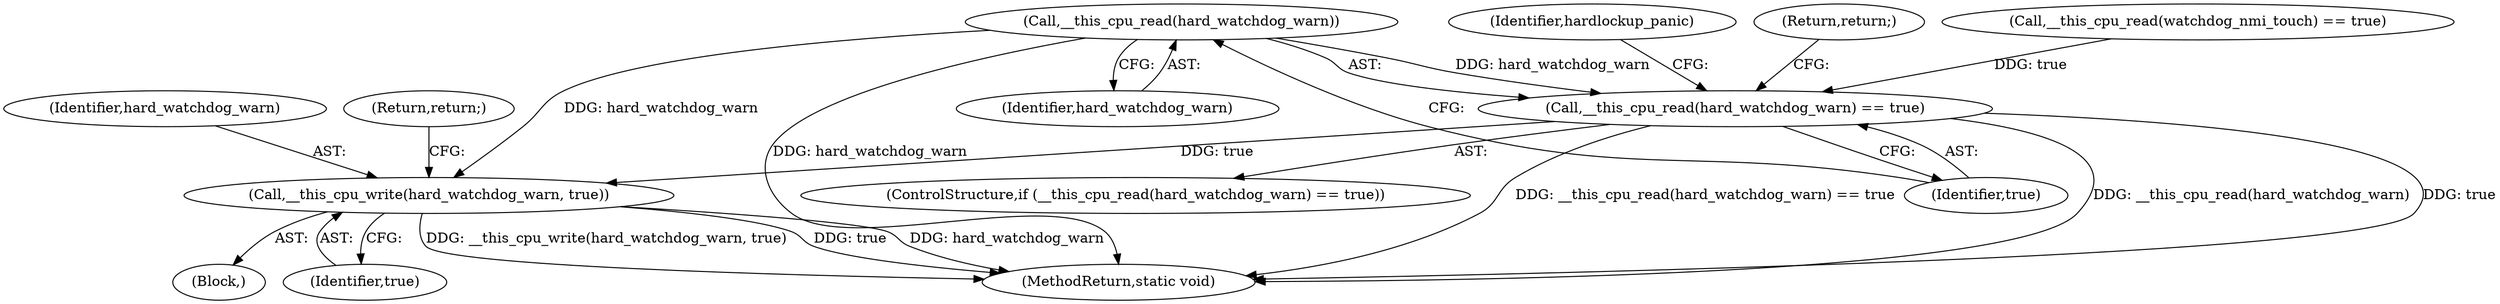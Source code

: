 digraph "0_linux_a8b0ca17b80e92faab46ee7179ba9e99ccb61233_71@API" {
"1000134" [label="(Call,__this_cpu_read(hard_watchdog_warn))"];
"1000133" [label="(Call,__this_cpu_read(hard_watchdog_warn) == true)"];
"1000148" [label="(Call,__this_cpu_write(hard_watchdog_warn, true))"];
"1000127" [label="(Block,)"];
"1000149" [label="(Identifier,hard_watchdog_warn)"];
"1000139" [label="(Identifier,hardlockup_panic)"];
"1000150" [label="(Identifier,true)"];
"1000132" [label="(ControlStructure,if (__this_cpu_read(hard_watchdog_warn) == true))"];
"1000135" [label="(Identifier,hard_watchdog_warn)"];
"1000156" [label="(MethodReturn,static void)"];
"1000137" [label="(Return,return;)"];
"1000136" [label="(Identifier,true)"];
"1000148" [label="(Call,__this_cpu_write(hard_watchdog_warn, true))"];
"1000116" [label="(Call,__this_cpu_read(watchdog_nmi_touch) == true)"];
"1000133" [label="(Call,__this_cpu_read(hard_watchdog_warn) == true)"];
"1000134" [label="(Call,__this_cpu_read(hard_watchdog_warn))"];
"1000151" [label="(Return,return;)"];
"1000134" -> "1000133"  [label="AST: "];
"1000134" -> "1000135"  [label="CFG: "];
"1000135" -> "1000134"  [label="AST: "];
"1000136" -> "1000134"  [label="CFG: "];
"1000134" -> "1000156"  [label="DDG: hard_watchdog_warn"];
"1000134" -> "1000133"  [label="DDG: hard_watchdog_warn"];
"1000134" -> "1000148"  [label="DDG: hard_watchdog_warn"];
"1000133" -> "1000132"  [label="AST: "];
"1000133" -> "1000136"  [label="CFG: "];
"1000136" -> "1000133"  [label="AST: "];
"1000137" -> "1000133"  [label="CFG: "];
"1000139" -> "1000133"  [label="CFG: "];
"1000133" -> "1000156"  [label="DDG: __this_cpu_read(hard_watchdog_warn) == true"];
"1000133" -> "1000156"  [label="DDG: __this_cpu_read(hard_watchdog_warn)"];
"1000133" -> "1000156"  [label="DDG: true"];
"1000116" -> "1000133"  [label="DDG: true"];
"1000133" -> "1000148"  [label="DDG: true"];
"1000148" -> "1000127"  [label="AST: "];
"1000148" -> "1000150"  [label="CFG: "];
"1000149" -> "1000148"  [label="AST: "];
"1000150" -> "1000148"  [label="AST: "];
"1000151" -> "1000148"  [label="CFG: "];
"1000148" -> "1000156"  [label="DDG: true"];
"1000148" -> "1000156"  [label="DDG: hard_watchdog_warn"];
"1000148" -> "1000156"  [label="DDG: __this_cpu_write(hard_watchdog_warn, true)"];
}
